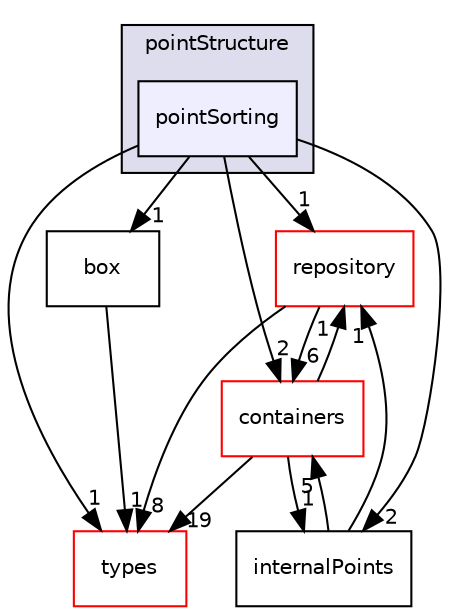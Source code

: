 digraph "src/phasicFlow/structuredData/pointStructure/pointStructure/pointSorting" {
  compound=true
  node [ fontsize="10", fontname="Helvetica"];
  edge [ labelfontsize="10", labelfontname="Helvetica"];
  subgraph clusterdir_ab1bedec1dabb2ed23fd7ef97be7faaf {
    graph [ bgcolor="#ddddee", pencolor="black", label="pointStructure" fontname="Helvetica", fontsize="10", URL="dir_ab1bedec1dabb2ed23fd7ef97be7faaf.html"]
  dir_ac99ced07b260fc3f919077327d70a7b [shape=box, label="pointSorting", style="filled", fillcolor="#eeeeff", pencolor="black", URL="dir_ac99ced07b260fc3f919077327d70a7b.html"];
  }
  dir_e8a9bd8d4c80a50a4f7c200c882d5c23 [shape=box label="box" URL="dir_e8a9bd8d4c80a50a4f7c200c882d5c23.html"];
  dir_8a09dd5b7fce343a5c545316ddba4e1b [shape=box label="repository" fillcolor="white" style="filled" color="red" URL="dir_8a09dd5b7fce343a5c545316ddba4e1b.html"];
  dir_e8baec020e471dff3bc06b812491e6c5 [shape=box label="types" fillcolor="white" style="filled" color="red" URL="dir_e8baec020e471dff3bc06b812491e6c5.html"];
  dir_0df049db956df56296b13033b24e7ee5 [shape=box label="internalPoints" URL="dir_0df049db956df56296b13033b24e7ee5.html"];
  dir_74a3bd5d559eb2469f344a26dc365ad0 [shape=box label="containers" fillcolor="white" style="filled" color="red" URL="dir_74a3bd5d559eb2469f344a26dc365ad0.html"];
  dir_e8a9bd8d4c80a50a4f7c200c882d5c23->dir_e8baec020e471dff3bc06b812491e6c5 [headlabel="1", labeldistance=1.5 headhref="dir_000146_000175.html"];
  dir_8a09dd5b7fce343a5c545316ddba4e1b->dir_e8baec020e471dff3bc06b812491e6c5 [headlabel="8", labeldistance=1.5 headhref="dir_000124_000175.html"];
  dir_8a09dd5b7fce343a5c545316ddba4e1b->dir_74a3bd5d559eb2469f344a26dc365ad0 [headlabel="6", labeldistance=1.5 headhref="dir_000124_000084.html"];
  dir_0df049db956df56296b13033b24e7ee5->dir_8a09dd5b7fce343a5c545316ddba4e1b [headlabel="1", labeldistance=1.5 headhref="dir_000162_000124.html"];
  dir_0df049db956df56296b13033b24e7ee5->dir_74a3bd5d559eb2469f344a26dc365ad0 [headlabel="5", labeldistance=1.5 headhref="dir_000162_000084.html"];
  dir_74a3bd5d559eb2469f344a26dc365ad0->dir_8a09dd5b7fce343a5c545316ddba4e1b [headlabel="1", labeldistance=1.5 headhref="dir_000084_000124.html"];
  dir_74a3bd5d559eb2469f344a26dc365ad0->dir_e8baec020e471dff3bc06b812491e6c5 [headlabel="19", labeldistance=1.5 headhref="dir_000084_000175.html"];
  dir_74a3bd5d559eb2469f344a26dc365ad0->dir_0df049db956df56296b13033b24e7ee5 [headlabel="1", labeldistance=1.5 headhref="dir_000084_000162.html"];
  dir_ac99ced07b260fc3f919077327d70a7b->dir_e8a9bd8d4c80a50a4f7c200c882d5c23 [headlabel="1", labeldistance=1.5 headhref="dir_000164_000146.html"];
  dir_ac99ced07b260fc3f919077327d70a7b->dir_8a09dd5b7fce343a5c545316ddba4e1b [headlabel="1", labeldistance=1.5 headhref="dir_000164_000124.html"];
  dir_ac99ced07b260fc3f919077327d70a7b->dir_e8baec020e471dff3bc06b812491e6c5 [headlabel="1", labeldistance=1.5 headhref="dir_000164_000175.html"];
  dir_ac99ced07b260fc3f919077327d70a7b->dir_0df049db956df56296b13033b24e7ee5 [headlabel="2", labeldistance=1.5 headhref="dir_000164_000162.html"];
  dir_ac99ced07b260fc3f919077327d70a7b->dir_74a3bd5d559eb2469f344a26dc365ad0 [headlabel="2", labeldistance=1.5 headhref="dir_000164_000084.html"];
}
